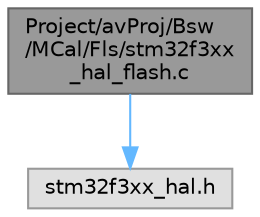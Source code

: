 digraph "Project/avProj/Bsw/MCal/Fls/stm32f3xx_hal_flash.c"
{
 // LATEX_PDF_SIZE
  bgcolor="transparent";
  edge [fontname=Helvetica,fontsize=10,labelfontname=Helvetica,labelfontsize=10];
  node [fontname=Helvetica,fontsize=10,shape=box,height=0.2,width=0.4];
  Node1 [id="Node000001",label="Project/avProj/Bsw\l/MCal/Fls/stm32f3xx\l_hal_flash.c",height=0.2,width=0.4,color="gray40", fillcolor="grey60", style="filled", fontcolor="black",tooltip="FLASH HAL module driver. This file provides firmware functions to manage the following functionalitie..."];
  Node1 -> Node2 [id="edge1_Node000001_Node000002",color="steelblue1",style="solid",tooltip=" "];
  Node2 [id="Node000002",label="stm32f3xx_hal.h",height=0.2,width=0.4,color="grey60", fillcolor="#E0E0E0", style="filled",tooltip=" "];
}
